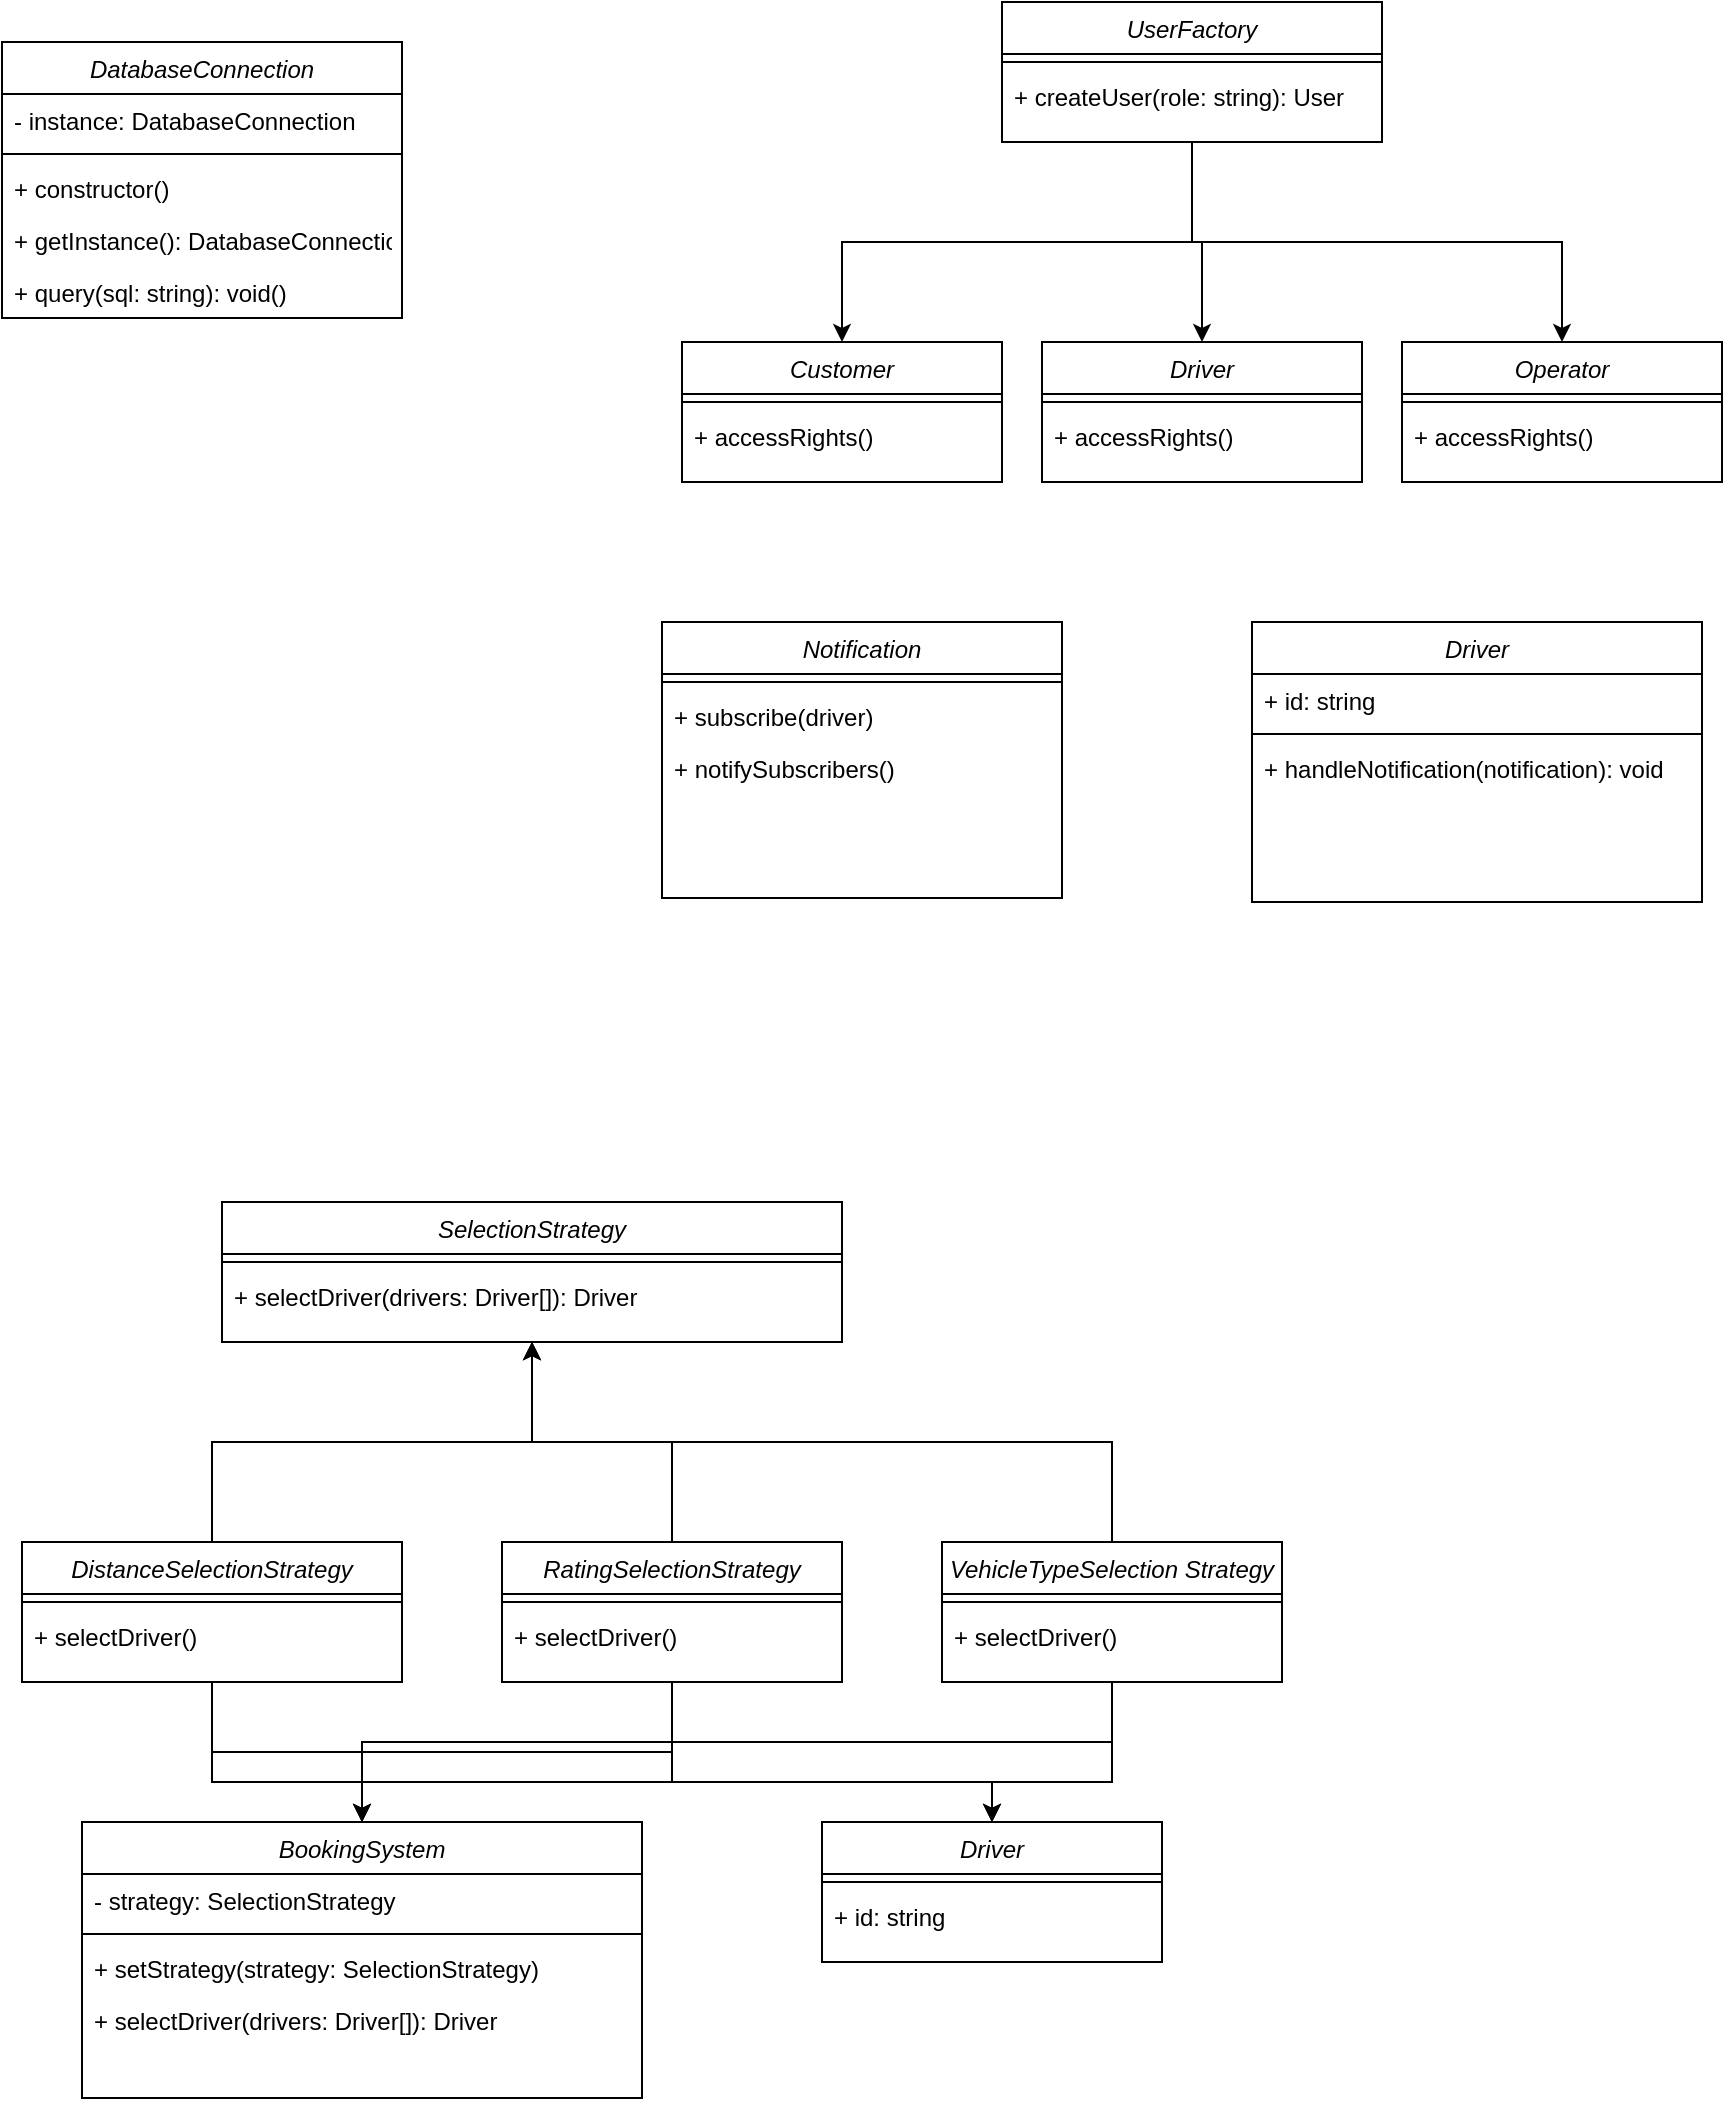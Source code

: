 <mxfile version="24.2.0" type="github">
  <diagram id="C5RBs43oDa-KdzZeNtuy" name="Page-1">
    <mxGraphModel dx="954" dy="640" grid="1" gridSize="10" guides="1" tooltips="1" connect="1" arrows="1" fold="1" page="1" pageScale="1" pageWidth="827" pageHeight="1169" math="0" shadow="0">
      <root>
        <mxCell id="WIyWlLk6GJQsqaUBKTNV-0" />
        <mxCell id="WIyWlLk6GJQsqaUBKTNV-1" parent="WIyWlLk6GJQsqaUBKTNV-0" />
        <mxCell id="zkfFHV4jXpPFQw0GAbJ--0" value="DatabaseConnection" style="swimlane;fontStyle=2;align=center;verticalAlign=top;childLayout=stackLayout;horizontal=1;startSize=26;horizontalStack=0;resizeParent=1;resizeLast=0;collapsible=1;marginBottom=0;rounded=0;shadow=0;strokeWidth=1;" parent="WIyWlLk6GJQsqaUBKTNV-1" vertex="1">
          <mxGeometry x="30" y="150" width="200" height="138" as="geometry">
            <mxRectangle x="230" y="140" width="160" height="26" as="alternateBounds" />
          </mxGeometry>
        </mxCell>
        <mxCell id="zkfFHV4jXpPFQw0GAbJ--1" value="- instance: DatabaseConnection" style="text;align=left;verticalAlign=top;spacingLeft=4;spacingRight=4;overflow=hidden;rotatable=0;points=[[0,0.5],[1,0.5]];portConstraint=eastwest;" parent="zkfFHV4jXpPFQw0GAbJ--0" vertex="1">
          <mxGeometry y="26" width="200" height="26" as="geometry" />
        </mxCell>
        <mxCell id="zkfFHV4jXpPFQw0GAbJ--4" value="" style="line;html=1;strokeWidth=1;align=left;verticalAlign=middle;spacingTop=-1;spacingLeft=3;spacingRight=3;rotatable=0;labelPosition=right;points=[];portConstraint=eastwest;" parent="zkfFHV4jXpPFQw0GAbJ--0" vertex="1">
          <mxGeometry y="52" width="200" height="8" as="geometry" />
        </mxCell>
        <mxCell id="zkfFHV4jXpPFQw0GAbJ--5" value="+ constructor()" style="text;align=left;verticalAlign=top;spacingLeft=4;spacingRight=4;overflow=hidden;rotatable=0;points=[[0,0.5],[1,0.5]];portConstraint=eastwest;" parent="zkfFHV4jXpPFQw0GAbJ--0" vertex="1">
          <mxGeometry y="60" width="200" height="26" as="geometry" />
        </mxCell>
        <mxCell id="nmQjDQCGS9nviS1T9wr8-0" value="+ getInstance(): DatabaseConnection" style="text;align=left;verticalAlign=top;spacingLeft=4;spacingRight=4;overflow=hidden;rotatable=0;points=[[0,0.5],[1,0.5]];portConstraint=eastwest;" vertex="1" parent="zkfFHV4jXpPFQw0GAbJ--0">
          <mxGeometry y="86" width="200" height="26" as="geometry" />
        </mxCell>
        <mxCell id="nmQjDQCGS9nviS1T9wr8-1" value="+ query(sql: string): void() " style="text;align=left;verticalAlign=top;spacingLeft=4;spacingRight=4;overflow=hidden;rotatable=0;points=[[0,0.5],[1,0.5]];portConstraint=eastwest;" vertex="1" parent="zkfFHV4jXpPFQw0GAbJ--0">
          <mxGeometry y="112" width="200" height="26" as="geometry" />
        </mxCell>
        <mxCell id="nmQjDQCGS9nviS1T9wr8-34" style="edgeStyle=orthogonalEdgeStyle;rounded=0;orthogonalLoop=1;jettySize=auto;html=1;" edge="1" parent="WIyWlLk6GJQsqaUBKTNV-1" source="nmQjDQCGS9nviS1T9wr8-2" target="nmQjDQCGS9nviS1T9wr8-8">
          <mxGeometry relative="1" as="geometry">
            <Array as="points">
              <mxPoint x="625" y="250" />
              <mxPoint x="450" y="250" />
            </Array>
          </mxGeometry>
        </mxCell>
        <mxCell id="nmQjDQCGS9nviS1T9wr8-35" style="edgeStyle=orthogonalEdgeStyle;rounded=0;orthogonalLoop=1;jettySize=auto;html=1;" edge="1" parent="WIyWlLk6GJQsqaUBKTNV-1" source="nmQjDQCGS9nviS1T9wr8-2" target="nmQjDQCGS9nviS1T9wr8-26">
          <mxGeometry relative="1" as="geometry" />
        </mxCell>
        <mxCell id="nmQjDQCGS9nviS1T9wr8-36" style="edgeStyle=orthogonalEdgeStyle;rounded=0;orthogonalLoop=1;jettySize=auto;html=1;entryX=0.5;entryY=0;entryDx=0;entryDy=0;" edge="1" parent="WIyWlLk6GJQsqaUBKTNV-1" source="nmQjDQCGS9nviS1T9wr8-2" target="nmQjDQCGS9nviS1T9wr8-29">
          <mxGeometry relative="1" as="geometry">
            <Array as="points">
              <mxPoint x="625" y="250" />
              <mxPoint x="810" y="250" />
            </Array>
          </mxGeometry>
        </mxCell>
        <mxCell id="nmQjDQCGS9nviS1T9wr8-2" value="UserFactory" style="swimlane;fontStyle=2;align=center;verticalAlign=top;childLayout=stackLayout;horizontal=1;startSize=26;horizontalStack=0;resizeParent=1;resizeLast=0;collapsible=1;marginBottom=0;rounded=0;shadow=0;strokeWidth=1;" vertex="1" parent="WIyWlLk6GJQsqaUBKTNV-1">
          <mxGeometry x="530" y="130" width="190" height="70" as="geometry">
            <mxRectangle x="230" y="140" width="160" height="26" as="alternateBounds" />
          </mxGeometry>
        </mxCell>
        <mxCell id="nmQjDQCGS9nviS1T9wr8-4" value="" style="line;html=1;strokeWidth=1;align=left;verticalAlign=middle;spacingTop=-1;spacingLeft=3;spacingRight=3;rotatable=0;labelPosition=right;points=[];portConstraint=eastwest;" vertex="1" parent="nmQjDQCGS9nviS1T9wr8-2">
          <mxGeometry y="26" width="190" height="8" as="geometry" />
        </mxCell>
        <mxCell id="nmQjDQCGS9nviS1T9wr8-5" value="+ createUser(role: string): User" style="text;align=left;verticalAlign=top;spacingLeft=4;spacingRight=4;overflow=hidden;rotatable=0;points=[[0,0.5],[1,0.5]];portConstraint=eastwest;" vertex="1" parent="nmQjDQCGS9nviS1T9wr8-2">
          <mxGeometry y="34" width="190" height="26" as="geometry" />
        </mxCell>
        <mxCell id="nmQjDQCGS9nviS1T9wr8-8" value="Customer " style="swimlane;fontStyle=2;align=center;verticalAlign=top;childLayout=stackLayout;horizontal=1;startSize=26;horizontalStack=0;resizeParent=1;resizeLast=0;collapsible=1;marginBottom=0;rounded=0;shadow=0;strokeWidth=1;" vertex="1" parent="WIyWlLk6GJQsqaUBKTNV-1">
          <mxGeometry x="370" y="300" width="160" height="70" as="geometry">
            <mxRectangle x="230" y="140" width="160" height="26" as="alternateBounds" />
          </mxGeometry>
        </mxCell>
        <mxCell id="nmQjDQCGS9nviS1T9wr8-10" value="" style="line;html=1;strokeWidth=1;align=left;verticalAlign=middle;spacingTop=-1;spacingLeft=3;spacingRight=3;rotatable=0;labelPosition=right;points=[];portConstraint=eastwest;" vertex="1" parent="nmQjDQCGS9nviS1T9wr8-8">
          <mxGeometry y="26" width="160" height="8" as="geometry" />
        </mxCell>
        <mxCell id="nmQjDQCGS9nviS1T9wr8-11" value="+ accessRights()" style="text;align=left;verticalAlign=top;spacingLeft=4;spacingRight=4;overflow=hidden;rotatable=0;points=[[0,0.5],[1,0.5]];portConstraint=eastwest;" vertex="1" parent="nmQjDQCGS9nviS1T9wr8-8">
          <mxGeometry y="34" width="160" height="26" as="geometry" />
        </mxCell>
        <mxCell id="nmQjDQCGS9nviS1T9wr8-26" value="Driver" style="swimlane;fontStyle=2;align=center;verticalAlign=top;childLayout=stackLayout;horizontal=1;startSize=26;horizontalStack=0;resizeParent=1;resizeLast=0;collapsible=1;marginBottom=0;rounded=0;shadow=0;strokeWidth=1;" vertex="1" parent="WIyWlLk6GJQsqaUBKTNV-1">
          <mxGeometry x="550" y="300" width="160" height="70" as="geometry">
            <mxRectangle x="230" y="140" width="160" height="26" as="alternateBounds" />
          </mxGeometry>
        </mxCell>
        <mxCell id="nmQjDQCGS9nviS1T9wr8-27" value="" style="line;html=1;strokeWidth=1;align=left;verticalAlign=middle;spacingTop=-1;spacingLeft=3;spacingRight=3;rotatable=0;labelPosition=right;points=[];portConstraint=eastwest;" vertex="1" parent="nmQjDQCGS9nviS1T9wr8-26">
          <mxGeometry y="26" width="160" height="8" as="geometry" />
        </mxCell>
        <mxCell id="nmQjDQCGS9nviS1T9wr8-28" value="+ accessRights()" style="text;align=left;verticalAlign=top;spacingLeft=4;spacingRight=4;overflow=hidden;rotatable=0;points=[[0,0.5],[1,0.5]];portConstraint=eastwest;" vertex="1" parent="nmQjDQCGS9nviS1T9wr8-26">
          <mxGeometry y="34" width="160" height="26" as="geometry" />
        </mxCell>
        <mxCell id="nmQjDQCGS9nviS1T9wr8-29" value="Operator" style="swimlane;fontStyle=2;align=center;verticalAlign=top;childLayout=stackLayout;horizontal=1;startSize=26;horizontalStack=0;resizeParent=1;resizeLast=0;collapsible=1;marginBottom=0;rounded=0;shadow=0;strokeWidth=1;" vertex="1" parent="WIyWlLk6GJQsqaUBKTNV-1">
          <mxGeometry x="730" y="300" width="160" height="70" as="geometry">
            <mxRectangle x="230" y="140" width="160" height="26" as="alternateBounds" />
          </mxGeometry>
        </mxCell>
        <mxCell id="nmQjDQCGS9nviS1T9wr8-30" value="" style="line;html=1;strokeWidth=1;align=left;verticalAlign=middle;spacingTop=-1;spacingLeft=3;spacingRight=3;rotatable=0;labelPosition=right;points=[];portConstraint=eastwest;" vertex="1" parent="nmQjDQCGS9nviS1T9wr8-29">
          <mxGeometry y="26" width="160" height="8" as="geometry" />
        </mxCell>
        <mxCell id="nmQjDQCGS9nviS1T9wr8-31" value="+ accessRights()" style="text;align=left;verticalAlign=top;spacingLeft=4;spacingRight=4;overflow=hidden;rotatable=0;points=[[0,0.5],[1,0.5]];portConstraint=eastwest;" vertex="1" parent="nmQjDQCGS9nviS1T9wr8-29">
          <mxGeometry y="34" width="160" height="26" as="geometry" />
        </mxCell>
        <mxCell id="nmQjDQCGS9nviS1T9wr8-40" value="Notification" style="swimlane;fontStyle=2;align=center;verticalAlign=top;childLayout=stackLayout;horizontal=1;startSize=26;horizontalStack=0;resizeParent=1;resizeLast=0;collapsible=1;marginBottom=0;rounded=0;shadow=0;strokeWidth=1;" vertex="1" parent="WIyWlLk6GJQsqaUBKTNV-1">
          <mxGeometry x="360" y="440" width="200" height="138" as="geometry">
            <mxRectangle x="230" y="140" width="160" height="26" as="alternateBounds" />
          </mxGeometry>
        </mxCell>
        <mxCell id="nmQjDQCGS9nviS1T9wr8-42" value="" style="line;html=1;strokeWidth=1;align=left;verticalAlign=middle;spacingTop=-1;spacingLeft=3;spacingRight=3;rotatable=0;labelPosition=right;points=[];portConstraint=eastwest;" vertex="1" parent="nmQjDQCGS9nviS1T9wr8-40">
          <mxGeometry y="26" width="200" height="8" as="geometry" />
        </mxCell>
        <mxCell id="nmQjDQCGS9nviS1T9wr8-43" value="+ subscribe(driver)" style="text;align=left;verticalAlign=top;spacingLeft=4;spacingRight=4;overflow=hidden;rotatable=0;points=[[0,0.5],[1,0.5]];portConstraint=eastwest;" vertex="1" parent="nmQjDQCGS9nviS1T9wr8-40">
          <mxGeometry y="34" width="200" height="26" as="geometry" />
        </mxCell>
        <mxCell id="nmQjDQCGS9nviS1T9wr8-44" value="+ notifySubscribers()" style="text;align=left;verticalAlign=top;spacingLeft=4;spacingRight=4;overflow=hidden;rotatable=0;points=[[0,0.5],[1,0.5]];portConstraint=eastwest;" vertex="1" parent="nmQjDQCGS9nviS1T9wr8-40">
          <mxGeometry y="60" width="200" height="26" as="geometry" />
        </mxCell>
        <mxCell id="nmQjDQCGS9nviS1T9wr8-49" value="Driver" style="swimlane;fontStyle=2;align=center;verticalAlign=top;childLayout=stackLayout;horizontal=1;startSize=26;horizontalStack=0;resizeParent=1;resizeLast=0;collapsible=1;marginBottom=0;rounded=0;shadow=0;strokeWidth=1;" vertex="1" parent="WIyWlLk6GJQsqaUBKTNV-1">
          <mxGeometry x="655" y="440" width="225" height="140" as="geometry">
            <mxRectangle x="230" y="140" width="160" height="26" as="alternateBounds" />
          </mxGeometry>
        </mxCell>
        <mxCell id="nmQjDQCGS9nviS1T9wr8-50" value="+ id: string" style="text;align=left;verticalAlign=top;spacingLeft=4;spacingRight=4;overflow=hidden;rotatable=0;points=[[0,0.5],[1,0.5]];portConstraint=eastwest;" vertex="1" parent="nmQjDQCGS9nviS1T9wr8-49">
          <mxGeometry y="26" width="225" height="26" as="geometry" />
        </mxCell>
        <mxCell id="nmQjDQCGS9nviS1T9wr8-51" value="" style="line;html=1;strokeWidth=1;align=left;verticalAlign=middle;spacingTop=-1;spacingLeft=3;spacingRight=3;rotatable=0;labelPosition=right;points=[];portConstraint=eastwest;" vertex="1" parent="nmQjDQCGS9nviS1T9wr8-49">
          <mxGeometry y="52" width="225" height="8" as="geometry" />
        </mxCell>
        <mxCell id="nmQjDQCGS9nviS1T9wr8-52" value="+ handleNotification(notification): void" style="text;align=left;verticalAlign=top;spacingLeft=4;spacingRight=4;overflow=hidden;rotatable=0;points=[[0,0.5],[1,0.5]];portConstraint=eastwest;" vertex="1" parent="nmQjDQCGS9nviS1T9wr8-49">
          <mxGeometry y="60" width="225" height="26" as="geometry" />
        </mxCell>
        <mxCell id="nmQjDQCGS9nviS1T9wr8-57" value="SelectionStrategy" style="swimlane;fontStyle=2;align=center;verticalAlign=top;childLayout=stackLayout;horizontal=1;startSize=26;horizontalStack=0;resizeParent=1;resizeLast=0;collapsible=1;marginBottom=0;rounded=0;shadow=0;strokeWidth=1;" vertex="1" parent="WIyWlLk6GJQsqaUBKTNV-1">
          <mxGeometry x="140" y="730" width="310" height="70" as="geometry">
            <mxRectangle x="230" y="140" width="160" height="26" as="alternateBounds" />
          </mxGeometry>
        </mxCell>
        <mxCell id="nmQjDQCGS9nviS1T9wr8-58" value="" style="line;html=1;strokeWidth=1;align=left;verticalAlign=middle;spacingTop=-1;spacingLeft=3;spacingRight=3;rotatable=0;labelPosition=right;points=[];portConstraint=eastwest;" vertex="1" parent="nmQjDQCGS9nviS1T9wr8-57">
          <mxGeometry y="26" width="310" height="8" as="geometry" />
        </mxCell>
        <mxCell id="nmQjDQCGS9nviS1T9wr8-59" value="+ selectDriver(drivers: Driver[]): Driver" style="text;align=left;verticalAlign=top;spacingLeft=4;spacingRight=4;overflow=hidden;rotatable=0;points=[[0,0.5],[1,0.5]];portConstraint=eastwest;" vertex="1" parent="nmQjDQCGS9nviS1T9wr8-57">
          <mxGeometry y="34" width="310" height="26" as="geometry" />
        </mxCell>
        <mxCell id="nmQjDQCGS9nviS1T9wr8-72" style="edgeStyle=orthogonalEdgeStyle;rounded=0;orthogonalLoop=1;jettySize=auto;html=1;entryX=0.5;entryY=1;entryDx=0;entryDy=0;" edge="1" parent="WIyWlLk6GJQsqaUBKTNV-1" source="nmQjDQCGS9nviS1T9wr8-60" target="nmQjDQCGS9nviS1T9wr8-57">
          <mxGeometry relative="1" as="geometry" />
        </mxCell>
        <mxCell id="nmQjDQCGS9nviS1T9wr8-85" style="edgeStyle=orthogonalEdgeStyle;rounded=0;orthogonalLoop=1;jettySize=auto;html=1;" edge="1" parent="WIyWlLk6GJQsqaUBKTNV-1" source="nmQjDQCGS9nviS1T9wr8-60" target="nmQjDQCGS9nviS1T9wr8-76">
          <mxGeometry relative="1" as="geometry" />
        </mxCell>
        <mxCell id="nmQjDQCGS9nviS1T9wr8-88" style="edgeStyle=orthogonalEdgeStyle;rounded=0;orthogonalLoop=1;jettySize=auto;html=1;entryX=0.5;entryY=0;entryDx=0;entryDy=0;" edge="1" parent="WIyWlLk6GJQsqaUBKTNV-1" source="nmQjDQCGS9nviS1T9wr8-60" target="nmQjDQCGS9nviS1T9wr8-82">
          <mxGeometry relative="1" as="geometry">
            <Array as="points">
              <mxPoint x="135" y="1020" />
              <mxPoint x="525" y="1020" />
            </Array>
          </mxGeometry>
        </mxCell>
        <mxCell id="nmQjDQCGS9nviS1T9wr8-60" value="DistanceSelectionStrategy" style="swimlane;fontStyle=2;align=center;verticalAlign=top;childLayout=stackLayout;horizontal=1;startSize=26;horizontalStack=0;resizeParent=1;resizeLast=0;collapsible=1;marginBottom=0;rounded=0;shadow=0;strokeWidth=1;" vertex="1" parent="WIyWlLk6GJQsqaUBKTNV-1">
          <mxGeometry x="40" y="900" width="190" height="70" as="geometry">
            <mxRectangle x="230" y="140" width="160" height="26" as="alternateBounds" />
          </mxGeometry>
        </mxCell>
        <mxCell id="nmQjDQCGS9nviS1T9wr8-61" value="" style="line;html=1;strokeWidth=1;align=left;verticalAlign=middle;spacingTop=-1;spacingLeft=3;spacingRight=3;rotatable=0;labelPosition=right;points=[];portConstraint=eastwest;" vertex="1" parent="nmQjDQCGS9nviS1T9wr8-60">
          <mxGeometry y="26" width="190" height="8" as="geometry" />
        </mxCell>
        <mxCell id="nmQjDQCGS9nviS1T9wr8-62" value="+ selectDriver()" style="text;align=left;verticalAlign=top;spacingLeft=4;spacingRight=4;overflow=hidden;rotatable=0;points=[[0,0.5],[1,0.5]];portConstraint=eastwest;" vertex="1" parent="nmQjDQCGS9nviS1T9wr8-60">
          <mxGeometry y="34" width="190" height="26" as="geometry" />
        </mxCell>
        <mxCell id="nmQjDQCGS9nviS1T9wr8-74" style="edgeStyle=orthogonalEdgeStyle;rounded=0;orthogonalLoop=1;jettySize=auto;html=1;entryX=0.5;entryY=1;entryDx=0;entryDy=0;" edge="1" parent="WIyWlLk6GJQsqaUBKTNV-1" source="nmQjDQCGS9nviS1T9wr8-66" target="nmQjDQCGS9nviS1T9wr8-57">
          <mxGeometry relative="1" as="geometry" />
        </mxCell>
        <mxCell id="nmQjDQCGS9nviS1T9wr8-86" style="edgeStyle=orthogonalEdgeStyle;rounded=0;orthogonalLoop=1;jettySize=auto;html=1;entryX=0.5;entryY=0;entryDx=0;entryDy=0;" edge="1" parent="WIyWlLk6GJQsqaUBKTNV-1" source="nmQjDQCGS9nviS1T9wr8-66" target="nmQjDQCGS9nviS1T9wr8-76">
          <mxGeometry relative="1" as="geometry" />
        </mxCell>
        <mxCell id="nmQjDQCGS9nviS1T9wr8-89" style="edgeStyle=orthogonalEdgeStyle;rounded=0;orthogonalLoop=1;jettySize=auto;html=1;entryX=0.5;entryY=0;entryDx=0;entryDy=0;" edge="1" parent="WIyWlLk6GJQsqaUBKTNV-1" source="nmQjDQCGS9nviS1T9wr8-66" target="nmQjDQCGS9nviS1T9wr8-82">
          <mxGeometry relative="1" as="geometry">
            <Array as="points">
              <mxPoint x="365" y="1020" />
              <mxPoint x="525" y="1020" />
            </Array>
          </mxGeometry>
        </mxCell>
        <mxCell id="nmQjDQCGS9nviS1T9wr8-66" value="RatingSelectionStrategy" style="swimlane;fontStyle=2;align=center;verticalAlign=top;childLayout=stackLayout;horizontal=1;startSize=26;horizontalStack=0;resizeParent=1;resizeLast=0;collapsible=1;marginBottom=0;rounded=0;shadow=0;strokeWidth=1;" vertex="1" parent="WIyWlLk6GJQsqaUBKTNV-1">
          <mxGeometry x="280" y="900" width="170" height="70" as="geometry">
            <mxRectangle x="230" y="140" width="160" height="26" as="alternateBounds" />
          </mxGeometry>
        </mxCell>
        <mxCell id="nmQjDQCGS9nviS1T9wr8-67" value="" style="line;html=1;strokeWidth=1;align=left;verticalAlign=middle;spacingTop=-1;spacingLeft=3;spacingRight=3;rotatable=0;labelPosition=right;points=[];portConstraint=eastwest;" vertex="1" parent="nmQjDQCGS9nviS1T9wr8-66">
          <mxGeometry y="26" width="170" height="8" as="geometry" />
        </mxCell>
        <mxCell id="nmQjDQCGS9nviS1T9wr8-68" value="+ selectDriver()" style="text;align=left;verticalAlign=top;spacingLeft=4;spacingRight=4;overflow=hidden;rotatable=0;points=[[0,0.5],[1,0.5]];portConstraint=eastwest;" vertex="1" parent="nmQjDQCGS9nviS1T9wr8-66">
          <mxGeometry y="34" width="170" height="26" as="geometry" />
        </mxCell>
        <mxCell id="nmQjDQCGS9nviS1T9wr8-75" style="edgeStyle=orthogonalEdgeStyle;rounded=0;orthogonalLoop=1;jettySize=auto;html=1;entryX=0.5;entryY=1;entryDx=0;entryDy=0;" edge="1" parent="WIyWlLk6GJQsqaUBKTNV-1" source="nmQjDQCGS9nviS1T9wr8-69" target="nmQjDQCGS9nviS1T9wr8-57">
          <mxGeometry relative="1" as="geometry">
            <Array as="points">
              <mxPoint x="585" y="850" />
              <mxPoint x="295" y="850" />
            </Array>
          </mxGeometry>
        </mxCell>
        <mxCell id="nmQjDQCGS9nviS1T9wr8-87" style="edgeStyle=orthogonalEdgeStyle;rounded=0;orthogonalLoop=1;jettySize=auto;html=1;entryX=0.5;entryY=0;entryDx=0;entryDy=0;" edge="1" parent="WIyWlLk6GJQsqaUBKTNV-1" source="nmQjDQCGS9nviS1T9wr8-69" target="nmQjDQCGS9nviS1T9wr8-76">
          <mxGeometry relative="1" as="geometry">
            <Array as="points">
              <mxPoint x="585" y="1000" />
              <mxPoint x="210" y="1000" />
            </Array>
          </mxGeometry>
        </mxCell>
        <mxCell id="nmQjDQCGS9nviS1T9wr8-90" style="edgeStyle=orthogonalEdgeStyle;rounded=0;orthogonalLoop=1;jettySize=auto;html=1;entryX=0.5;entryY=0;entryDx=0;entryDy=0;" edge="1" parent="WIyWlLk6GJQsqaUBKTNV-1" source="nmQjDQCGS9nviS1T9wr8-69" target="nmQjDQCGS9nviS1T9wr8-82">
          <mxGeometry relative="1" as="geometry">
            <Array as="points">
              <mxPoint x="585" y="1020" />
              <mxPoint x="525" y="1020" />
            </Array>
          </mxGeometry>
        </mxCell>
        <mxCell id="nmQjDQCGS9nviS1T9wr8-69" value="VehicleTypeSelection Strategy" style="swimlane;fontStyle=2;align=center;verticalAlign=top;childLayout=stackLayout;horizontal=1;startSize=26;horizontalStack=0;resizeParent=1;resizeLast=0;collapsible=1;marginBottom=0;rounded=0;shadow=0;strokeWidth=1;" vertex="1" parent="WIyWlLk6GJQsqaUBKTNV-1">
          <mxGeometry x="500" y="900" width="170" height="70" as="geometry">
            <mxRectangle x="230" y="140" width="160" height="26" as="alternateBounds" />
          </mxGeometry>
        </mxCell>
        <mxCell id="nmQjDQCGS9nviS1T9wr8-70" value="" style="line;html=1;strokeWidth=1;align=left;verticalAlign=middle;spacingTop=-1;spacingLeft=3;spacingRight=3;rotatable=0;labelPosition=right;points=[];portConstraint=eastwest;" vertex="1" parent="nmQjDQCGS9nviS1T9wr8-69">
          <mxGeometry y="26" width="170" height="8" as="geometry" />
        </mxCell>
        <mxCell id="nmQjDQCGS9nviS1T9wr8-71" value="+ selectDriver()" style="text;align=left;verticalAlign=top;spacingLeft=4;spacingRight=4;overflow=hidden;rotatable=0;points=[[0,0.5],[1,0.5]];portConstraint=eastwest;" vertex="1" parent="nmQjDQCGS9nviS1T9wr8-69">
          <mxGeometry y="34" width="170" height="26" as="geometry" />
        </mxCell>
        <mxCell id="nmQjDQCGS9nviS1T9wr8-76" value="BookingSystem" style="swimlane;fontStyle=2;align=center;verticalAlign=top;childLayout=stackLayout;horizontal=1;startSize=26;horizontalStack=0;resizeParent=1;resizeLast=0;collapsible=1;marginBottom=0;rounded=0;shadow=0;strokeWidth=1;" vertex="1" parent="WIyWlLk6GJQsqaUBKTNV-1">
          <mxGeometry x="70" y="1040" width="280" height="138" as="geometry">
            <mxRectangle x="230" y="140" width="160" height="26" as="alternateBounds" />
          </mxGeometry>
        </mxCell>
        <mxCell id="nmQjDQCGS9nviS1T9wr8-77" value="- strategy: SelectionStrategy" style="text;align=left;verticalAlign=top;spacingLeft=4;spacingRight=4;overflow=hidden;rotatable=0;points=[[0,0.5],[1,0.5]];portConstraint=eastwest;" vertex="1" parent="nmQjDQCGS9nviS1T9wr8-76">
          <mxGeometry y="26" width="280" height="26" as="geometry" />
        </mxCell>
        <mxCell id="nmQjDQCGS9nviS1T9wr8-78" value="" style="line;html=1;strokeWidth=1;align=left;verticalAlign=middle;spacingTop=-1;spacingLeft=3;spacingRight=3;rotatable=0;labelPosition=right;points=[];portConstraint=eastwest;" vertex="1" parent="nmQjDQCGS9nviS1T9wr8-76">
          <mxGeometry y="52" width="280" height="8" as="geometry" />
        </mxCell>
        <mxCell id="nmQjDQCGS9nviS1T9wr8-79" value="+ setStrategy(strategy: SelectionStrategy)" style="text;align=left;verticalAlign=top;spacingLeft=4;spacingRight=4;overflow=hidden;rotatable=0;points=[[0,0.5],[1,0.5]];portConstraint=eastwest;" vertex="1" parent="nmQjDQCGS9nviS1T9wr8-76">
          <mxGeometry y="60" width="280" height="26" as="geometry" />
        </mxCell>
        <mxCell id="nmQjDQCGS9nviS1T9wr8-80" value="+ selectDriver(drivers: Driver[]): Driver" style="text;align=left;verticalAlign=top;spacingLeft=4;spacingRight=4;overflow=hidden;rotatable=0;points=[[0,0.5],[1,0.5]];portConstraint=eastwest;" vertex="1" parent="nmQjDQCGS9nviS1T9wr8-76">
          <mxGeometry y="86" width="280" height="26" as="geometry" />
        </mxCell>
        <mxCell id="nmQjDQCGS9nviS1T9wr8-82" value="Driver" style="swimlane;fontStyle=2;align=center;verticalAlign=top;childLayout=stackLayout;horizontal=1;startSize=26;horizontalStack=0;resizeParent=1;resizeLast=0;collapsible=1;marginBottom=0;rounded=0;shadow=0;strokeWidth=1;" vertex="1" parent="WIyWlLk6GJQsqaUBKTNV-1">
          <mxGeometry x="440" y="1040" width="170" height="70" as="geometry">
            <mxRectangle x="230" y="140" width="160" height="26" as="alternateBounds" />
          </mxGeometry>
        </mxCell>
        <mxCell id="nmQjDQCGS9nviS1T9wr8-83" value="" style="line;html=1;strokeWidth=1;align=left;verticalAlign=middle;spacingTop=-1;spacingLeft=3;spacingRight=3;rotatable=0;labelPosition=right;points=[];portConstraint=eastwest;" vertex="1" parent="nmQjDQCGS9nviS1T9wr8-82">
          <mxGeometry y="26" width="170" height="8" as="geometry" />
        </mxCell>
        <mxCell id="nmQjDQCGS9nviS1T9wr8-84" value="+ id: string" style="text;align=left;verticalAlign=top;spacingLeft=4;spacingRight=4;overflow=hidden;rotatable=0;points=[[0,0.5],[1,0.5]];portConstraint=eastwest;" vertex="1" parent="nmQjDQCGS9nviS1T9wr8-82">
          <mxGeometry y="34" width="170" height="26" as="geometry" />
        </mxCell>
      </root>
    </mxGraphModel>
  </diagram>
</mxfile>

